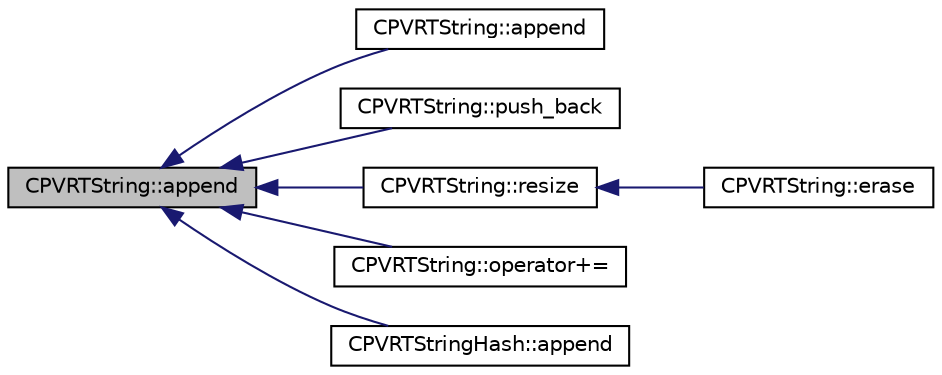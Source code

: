 digraph "CPVRTString::append"
{
  edge [fontname="Helvetica",fontsize="10",labelfontname="Helvetica",labelfontsize="10"];
  node [fontname="Helvetica",fontsize="10",shape=record];
  rankdir="LR";
  Node1 [label="CPVRTString::append",height=0.2,width=0.4,color="black", fillcolor="grey75", style="filled", fontcolor="black"];
  Node1 -> Node2 [dir="back",color="midnightblue",fontsize="10",style="solid",fontname="Helvetica"];
  Node2 [label="CPVRTString::append",height=0.2,width=0.4,color="black", fillcolor="white", style="filled",URL="$class_c_p_v_r_t_string.html#a327278a567768aa9e4964e34ca1e473b",tooltip="Appends a string. "];
  Node1 -> Node3 [dir="back",color="midnightblue",fontsize="10",style="solid",fontname="Helvetica"];
  Node3 [label="CPVRTString::push_back",height=0.2,width=0.4,color="black", fillcolor="white", style="filled",URL="$class_c_p_v_r_t_string.html#aec4d14f780fb60781558da44fb5187c5",tooltip="Appends _Ch to the string. "];
  Node1 -> Node4 [dir="back",color="midnightblue",fontsize="10",style="solid",fontname="Helvetica"];
  Node4 [label="CPVRTString::resize",height=0.2,width=0.4,color="black", fillcolor="white", style="filled",URL="$class_c_p_v_r_t_string.html#a69df81652ae94c401c2c7071e827789e",tooltip="Resizes the string to _Count in length. "];
  Node4 -> Node5 [dir="back",color="midnightblue",fontsize="10",style="solid",fontname="Helvetica"];
  Node5 [label="CPVRTString::erase",height=0.2,width=0.4,color="black", fillcolor="white", style="filled",URL="$class_c_p_v_r_t_string.html#a224598bca261851e6b56eacf8dddb51e",tooltip="Erases a portion of the string. "];
  Node1 -> Node6 [dir="back",color="midnightblue",fontsize="10",style="solid",fontname="Helvetica"];
  Node6 [label="CPVRTString::operator+=",height=0.2,width=0.4,color="black", fillcolor="white", style="filled",URL="$class_c_p_v_r_t_string.html#a2205e66ce7f148c60bd4302ca5b2c104",tooltip="+= Operator "];
  Node1 -> Node7 [dir="back",color="midnightblue",fontsize="10",style="solid",fontname="Helvetica"];
  Node7 [label="CPVRTStringHash::append",height=0.2,width=0.4,color="black", fillcolor="white", style="filled",URL="$class_c_p_v_r_t_string_hash.html#a25c56754f13473fe2ccb47f108e55785",tooltip="Appends a string. "];
}

